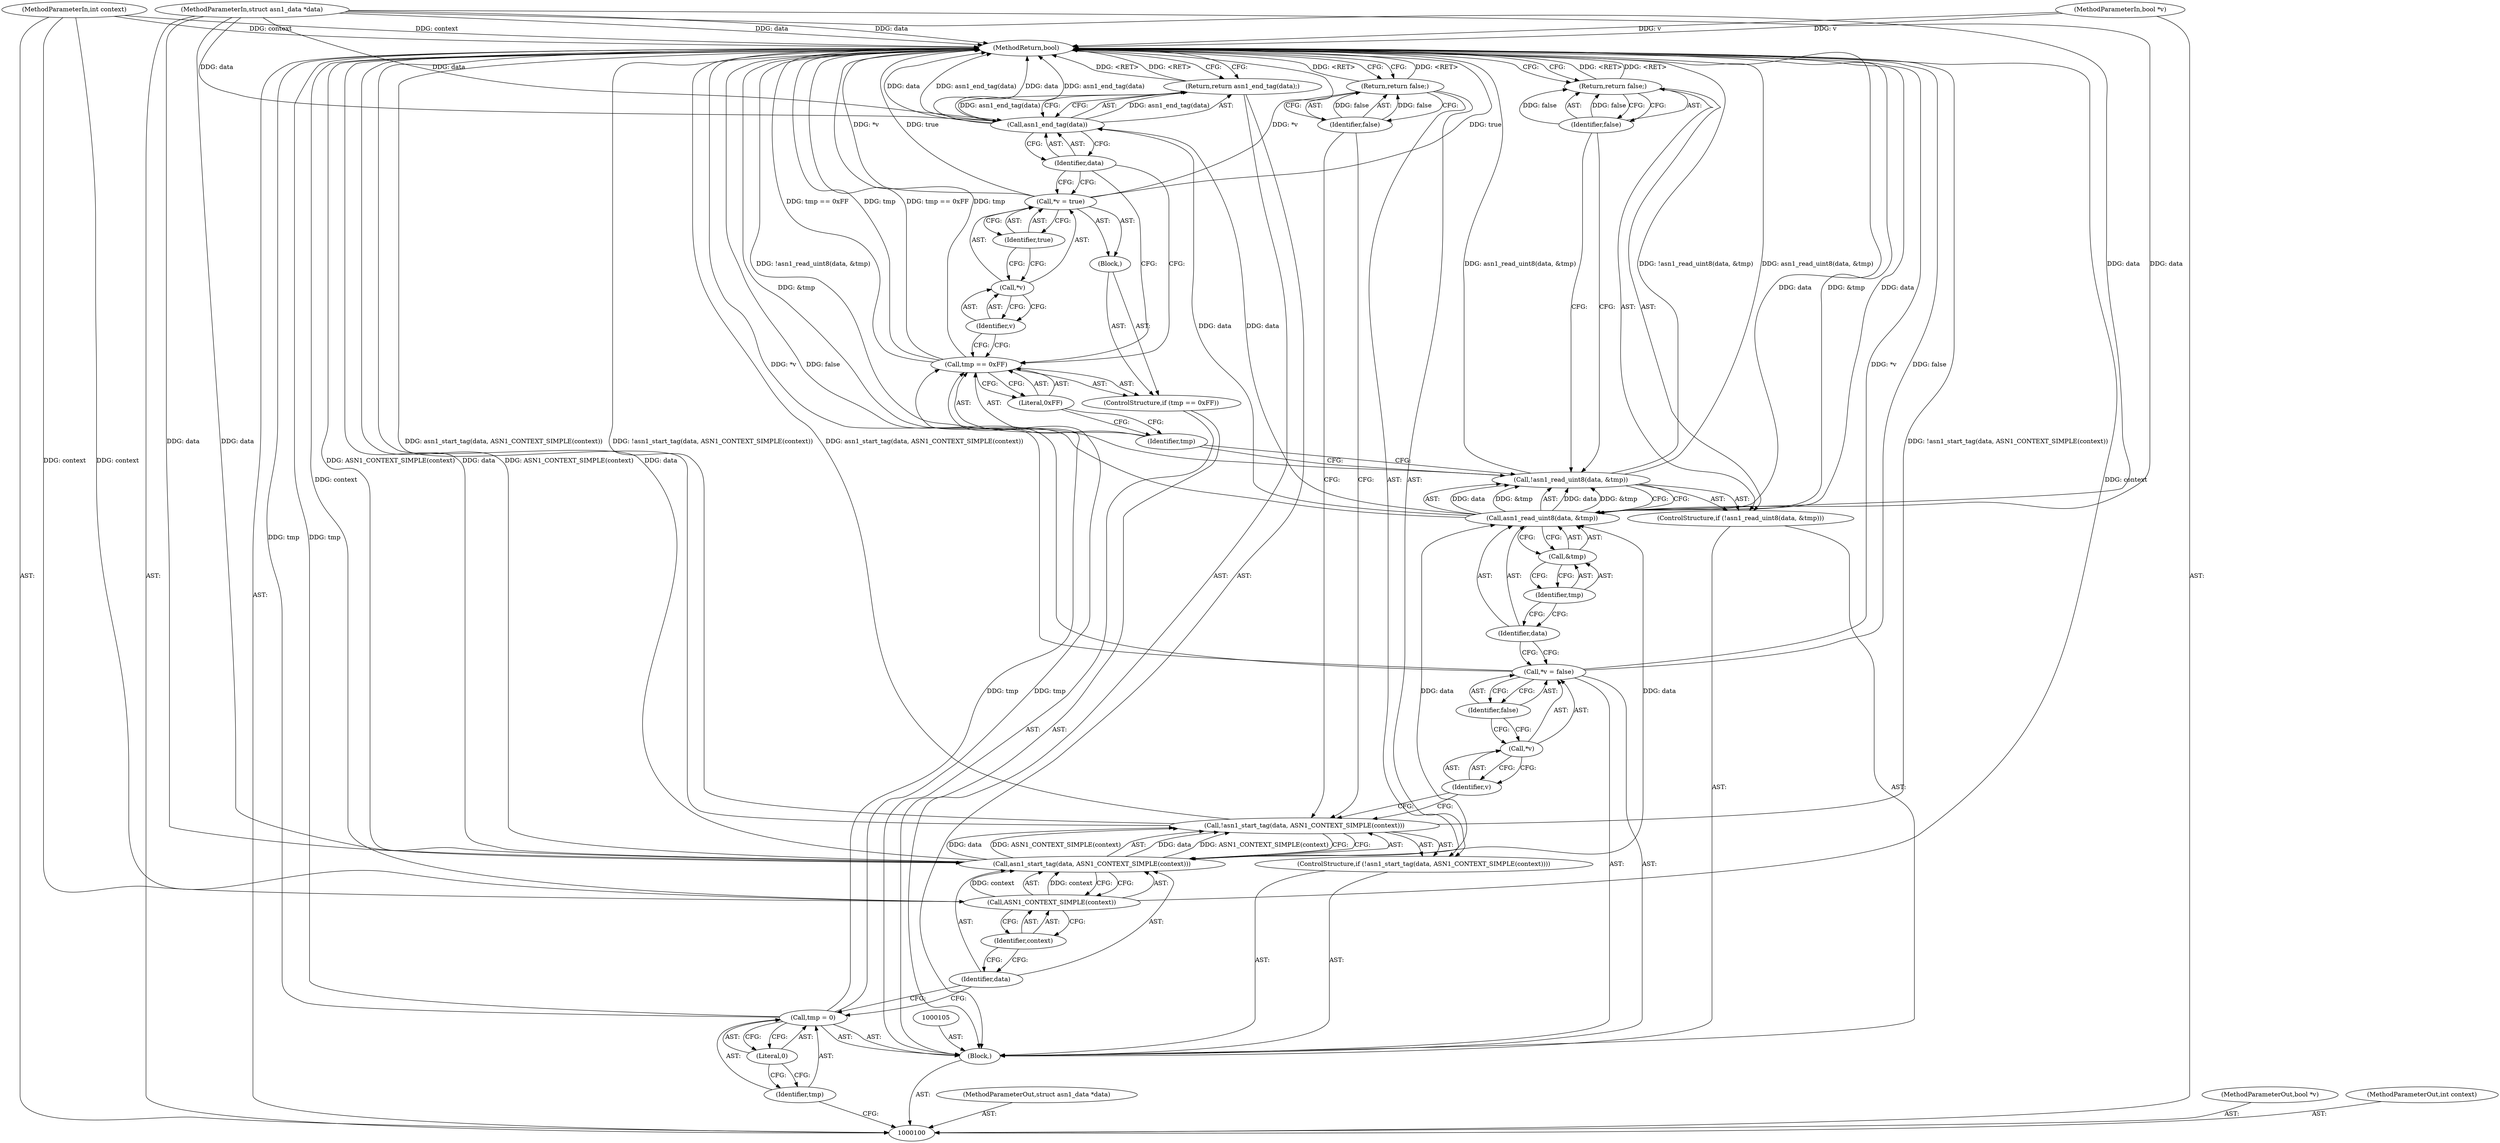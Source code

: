 digraph "0_samba_9d989c9dd7a5b92d0c5d65287935471b83b6e884_0" {
"1000141" [label="(MethodReturn,bool)"];
"1000101" [label="(MethodParameterIn,struct asn1_data *data)"];
"1000191" [label="(MethodParameterOut,struct asn1_data *data)"];
"1000102" [label="(MethodParameterIn,bool *v)"];
"1000192" [label="(MethodParameterOut,bool *v)"];
"1000103" [label="(MethodParameterIn,int context)"];
"1000193" [label="(MethodParameterOut,int context)"];
"1000139" [label="(Call,asn1_end_tag(data))"];
"1000140" [label="(Identifier,data)"];
"1000138" [label="(Return,return asn1_end_tag(data);)"];
"1000104" [label="(Block,)"];
"1000106" [label="(Call,tmp = 0)"];
"1000107" [label="(Identifier,tmp)"];
"1000108" [label="(Literal,0)"];
"1000110" [label="(Call,!asn1_start_tag(data, ASN1_CONTEXT_SIMPLE(context)))"];
"1000111" [label="(Call,asn1_start_tag(data, ASN1_CONTEXT_SIMPLE(context)))"];
"1000112" [label="(Identifier,data)"];
"1000113" [label="(Call,ASN1_CONTEXT_SIMPLE(context))"];
"1000114" [label="(Identifier,context)"];
"1000115" [label="(Return,return false;)"];
"1000109" [label="(ControlStructure,if (!asn1_start_tag(data, ASN1_CONTEXT_SIMPLE(context))))"];
"1000116" [label="(Identifier,false)"];
"1000120" [label="(Identifier,false)"];
"1000117" [label="(Call,*v = false)"];
"1000118" [label="(Call,*v)"];
"1000119" [label="(Identifier,v)"];
"1000122" [label="(Call,!asn1_read_uint8(data, &tmp))"];
"1000123" [label="(Call,asn1_read_uint8(data, &tmp))"];
"1000124" [label="(Identifier,data)"];
"1000125" [label="(Call,&tmp)"];
"1000126" [label="(Identifier,tmp)"];
"1000127" [label="(Return,return false;)"];
"1000128" [label="(Identifier,false)"];
"1000121" [label="(ControlStructure,if (!asn1_read_uint8(data, &tmp)))"];
"1000130" [label="(Call,tmp == 0xFF)"];
"1000131" [label="(Identifier,tmp)"];
"1000132" [label="(Literal,0xFF)"];
"1000133" [label="(Block,)"];
"1000129" [label="(ControlStructure,if (tmp == 0xFF))"];
"1000134" [label="(Call,*v = true)"];
"1000135" [label="(Call,*v)"];
"1000136" [label="(Identifier,v)"];
"1000137" [label="(Identifier,true)"];
"1000141" -> "1000100"  [label="AST: "];
"1000141" -> "1000115"  [label="CFG: "];
"1000141" -> "1000127"  [label="CFG: "];
"1000141" -> "1000138"  [label="CFG: "];
"1000127" -> "1000141"  [label="DDG: <RET>"];
"1000138" -> "1000141"  [label="DDG: <RET>"];
"1000130" -> "1000141"  [label="DDG: tmp == 0xFF"];
"1000130" -> "1000141"  [label="DDG: tmp"];
"1000123" -> "1000141"  [label="DDG: &tmp"];
"1000123" -> "1000141"  [label="DDG: data"];
"1000106" -> "1000141"  [label="DDG: tmp"];
"1000113" -> "1000141"  [label="DDG: context"];
"1000139" -> "1000141"  [label="DDG: data"];
"1000139" -> "1000141"  [label="DDG: asn1_end_tag(data)"];
"1000117" -> "1000141"  [label="DDG: *v"];
"1000117" -> "1000141"  [label="DDG: false"];
"1000122" -> "1000141"  [label="DDG: !asn1_read_uint8(data, &tmp)"];
"1000122" -> "1000141"  [label="DDG: asn1_read_uint8(data, &tmp)"];
"1000110" -> "1000141"  [label="DDG: asn1_start_tag(data, ASN1_CONTEXT_SIMPLE(context))"];
"1000110" -> "1000141"  [label="DDG: !asn1_start_tag(data, ASN1_CONTEXT_SIMPLE(context))"];
"1000103" -> "1000141"  [label="DDG: context"];
"1000102" -> "1000141"  [label="DDG: v"];
"1000111" -> "1000141"  [label="DDG: data"];
"1000111" -> "1000141"  [label="DDG: ASN1_CONTEXT_SIMPLE(context)"];
"1000134" -> "1000141"  [label="DDG: *v"];
"1000134" -> "1000141"  [label="DDG: true"];
"1000101" -> "1000141"  [label="DDG: data"];
"1000115" -> "1000141"  [label="DDG: <RET>"];
"1000101" -> "1000100"  [label="AST: "];
"1000101" -> "1000141"  [label="DDG: data"];
"1000101" -> "1000111"  [label="DDG: data"];
"1000101" -> "1000123"  [label="DDG: data"];
"1000101" -> "1000139"  [label="DDG: data"];
"1000191" -> "1000100"  [label="AST: "];
"1000102" -> "1000100"  [label="AST: "];
"1000102" -> "1000141"  [label="DDG: v"];
"1000192" -> "1000100"  [label="AST: "];
"1000103" -> "1000100"  [label="AST: "];
"1000103" -> "1000141"  [label="DDG: context"];
"1000103" -> "1000113"  [label="DDG: context"];
"1000193" -> "1000100"  [label="AST: "];
"1000139" -> "1000138"  [label="AST: "];
"1000139" -> "1000140"  [label="CFG: "];
"1000140" -> "1000139"  [label="AST: "];
"1000138" -> "1000139"  [label="CFG: "];
"1000139" -> "1000141"  [label="DDG: data"];
"1000139" -> "1000141"  [label="DDG: asn1_end_tag(data)"];
"1000139" -> "1000138"  [label="DDG: asn1_end_tag(data)"];
"1000123" -> "1000139"  [label="DDG: data"];
"1000101" -> "1000139"  [label="DDG: data"];
"1000140" -> "1000139"  [label="AST: "];
"1000140" -> "1000134"  [label="CFG: "];
"1000140" -> "1000130"  [label="CFG: "];
"1000139" -> "1000140"  [label="CFG: "];
"1000138" -> "1000104"  [label="AST: "];
"1000138" -> "1000139"  [label="CFG: "];
"1000139" -> "1000138"  [label="AST: "];
"1000141" -> "1000138"  [label="CFG: "];
"1000138" -> "1000141"  [label="DDG: <RET>"];
"1000139" -> "1000138"  [label="DDG: asn1_end_tag(data)"];
"1000104" -> "1000100"  [label="AST: "];
"1000105" -> "1000104"  [label="AST: "];
"1000106" -> "1000104"  [label="AST: "];
"1000109" -> "1000104"  [label="AST: "];
"1000117" -> "1000104"  [label="AST: "];
"1000121" -> "1000104"  [label="AST: "];
"1000129" -> "1000104"  [label="AST: "];
"1000138" -> "1000104"  [label="AST: "];
"1000106" -> "1000104"  [label="AST: "];
"1000106" -> "1000108"  [label="CFG: "];
"1000107" -> "1000106"  [label="AST: "];
"1000108" -> "1000106"  [label="AST: "];
"1000112" -> "1000106"  [label="CFG: "];
"1000106" -> "1000141"  [label="DDG: tmp"];
"1000106" -> "1000130"  [label="DDG: tmp"];
"1000107" -> "1000106"  [label="AST: "];
"1000107" -> "1000100"  [label="CFG: "];
"1000108" -> "1000107"  [label="CFG: "];
"1000108" -> "1000106"  [label="AST: "];
"1000108" -> "1000107"  [label="CFG: "];
"1000106" -> "1000108"  [label="CFG: "];
"1000110" -> "1000109"  [label="AST: "];
"1000110" -> "1000111"  [label="CFG: "];
"1000111" -> "1000110"  [label="AST: "];
"1000116" -> "1000110"  [label="CFG: "];
"1000119" -> "1000110"  [label="CFG: "];
"1000110" -> "1000141"  [label="DDG: asn1_start_tag(data, ASN1_CONTEXT_SIMPLE(context))"];
"1000110" -> "1000141"  [label="DDG: !asn1_start_tag(data, ASN1_CONTEXT_SIMPLE(context))"];
"1000111" -> "1000110"  [label="DDG: data"];
"1000111" -> "1000110"  [label="DDG: ASN1_CONTEXT_SIMPLE(context)"];
"1000111" -> "1000110"  [label="AST: "];
"1000111" -> "1000113"  [label="CFG: "];
"1000112" -> "1000111"  [label="AST: "];
"1000113" -> "1000111"  [label="AST: "];
"1000110" -> "1000111"  [label="CFG: "];
"1000111" -> "1000141"  [label="DDG: data"];
"1000111" -> "1000141"  [label="DDG: ASN1_CONTEXT_SIMPLE(context)"];
"1000111" -> "1000110"  [label="DDG: data"];
"1000111" -> "1000110"  [label="DDG: ASN1_CONTEXT_SIMPLE(context)"];
"1000101" -> "1000111"  [label="DDG: data"];
"1000113" -> "1000111"  [label="DDG: context"];
"1000111" -> "1000123"  [label="DDG: data"];
"1000112" -> "1000111"  [label="AST: "];
"1000112" -> "1000106"  [label="CFG: "];
"1000114" -> "1000112"  [label="CFG: "];
"1000113" -> "1000111"  [label="AST: "];
"1000113" -> "1000114"  [label="CFG: "];
"1000114" -> "1000113"  [label="AST: "];
"1000111" -> "1000113"  [label="CFG: "];
"1000113" -> "1000141"  [label="DDG: context"];
"1000113" -> "1000111"  [label="DDG: context"];
"1000103" -> "1000113"  [label="DDG: context"];
"1000114" -> "1000113"  [label="AST: "];
"1000114" -> "1000112"  [label="CFG: "];
"1000113" -> "1000114"  [label="CFG: "];
"1000115" -> "1000109"  [label="AST: "];
"1000115" -> "1000116"  [label="CFG: "];
"1000116" -> "1000115"  [label="AST: "];
"1000141" -> "1000115"  [label="CFG: "];
"1000115" -> "1000141"  [label="DDG: <RET>"];
"1000116" -> "1000115"  [label="DDG: false"];
"1000109" -> "1000104"  [label="AST: "];
"1000110" -> "1000109"  [label="AST: "];
"1000115" -> "1000109"  [label="AST: "];
"1000116" -> "1000115"  [label="AST: "];
"1000116" -> "1000110"  [label="CFG: "];
"1000115" -> "1000116"  [label="CFG: "];
"1000116" -> "1000115"  [label="DDG: false"];
"1000120" -> "1000117"  [label="AST: "];
"1000120" -> "1000118"  [label="CFG: "];
"1000117" -> "1000120"  [label="CFG: "];
"1000117" -> "1000104"  [label="AST: "];
"1000117" -> "1000120"  [label="CFG: "];
"1000118" -> "1000117"  [label="AST: "];
"1000120" -> "1000117"  [label="AST: "];
"1000124" -> "1000117"  [label="CFG: "];
"1000117" -> "1000141"  [label="DDG: *v"];
"1000117" -> "1000141"  [label="DDG: false"];
"1000118" -> "1000117"  [label="AST: "];
"1000118" -> "1000119"  [label="CFG: "];
"1000119" -> "1000118"  [label="AST: "];
"1000120" -> "1000118"  [label="CFG: "];
"1000119" -> "1000118"  [label="AST: "];
"1000119" -> "1000110"  [label="CFG: "];
"1000118" -> "1000119"  [label="CFG: "];
"1000122" -> "1000121"  [label="AST: "];
"1000122" -> "1000123"  [label="CFG: "];
"1000123" -> "1000122"  [label="AST: "];
"1000128" -> "1000122"  [label="CFG: "];
"1000131" -> "1000122"  [label="CFG: "];
"1000122" -> "1000141"  [label="DDG: !asn1_read_uint8(data, &tmp)"];
"1000122" -> "1000141"  [label="DDG: asn1_read_uint8(data, &tmp)"];
"1000123" -> "1000122"  [label="DDG: data"];
"1000123" -> "1000122"  [label="DDG: &tmp"];
"1000123" -> "1000122"  [label="AST: "];
"1000123" -> "1000125"  [label="CFG: "];
"1000124" -> "1000123"  [label="AST: "];
"1000125" -> "1000123"  [label="AST: "];
"1000122" -> "1000123"  [label="CFG: "];
"1000123" -> "1000141"  [label="DDG: &tmp"];
"1000123" -> "1000141"  [label="DDG: data"];
"1000123" -> "1000122"  [label="DDG: data"];
"1000123" -> "1000122"  [label="DDG: &tmp"];
"1000111" -> "1000123"  [label="DDG: data"];
"1000101" -> "1000123"  [label="DDG: data"];
"1000123" -> "1000139"  [label="DDG: data"];
"1000124" -> "1000123"  [label="AST: "];
"1000124" -> "1000117"  [label="CFG: "];
"1000126" -> "1000124"  [label="CFG: "];
"1000125" -> "1000123"  [label="AST: "];
"1000125" -> "1000126"  [label="CFG: "];
"1000126" -> "1000125"  [label="AST: "];
"1000123" -> "1000125"  [label="CFG: "];
"1000126" -> "1000125"  [label="AST: "];
"1000126" -> "1000124"  [label="CFG: "];
"1000125" -> "1000126"  [label="CFG: "];
"1000127" -> "1000121"  [label="AST: "];
"1000127" -> "1000128"  [label="CFG: "];
"1000128" -> "1000127"  [label="AST: "];
"1000141" -> "1000127"  [label="CFG: "];
"1000127" -> "1000141"  [label="DDG: <RET>"];
"1000128" -> "1000127"  [label="DDG: false"];
"1000128" -> "1000127"  [label="AST: "];
"1000128" -> "1000122"  [label="CFG: "];
"1000127" -> "1000128"  [label="CFG: "];
"1000128" -> "1000127"  [label="DDG: false"];
"1000121" -> "1000104"  [label="AST: "];
"1000122" -> "1000121"  [label="AST: "];
"1000127" -> "1000121"  [label="AST: "];
"1000130" -> "1000129"  [label="AST: "];
"1000130" -> "1000132"  [label="CFG: "];
"1000131" -> "1000130"  [label="AST: "];
"1000132" -> "1000130"  [label="AST: "];
"1000136" -> "1000130"  [label="CFG: "];
"1000140" -> "1000130"  [label="CFG: "];
"1000130" -> "1000141"  [label="DDG: tmp == 0xFF"];
"1000130" -> "1000141"  [label="DDG: tmp"];
"1000106" -> "1000130"  [label="DDG: tmp"];
"1000131" -> "1000130"  [label="AST: "];
"1000131" -> "1000122"  [label="CFG: "];
"1000132" -> "1000131"  [label="CFG: "];
"1000132" -> "1000130"  [label="AST: "];
"1000132" -> "1000131"  [label="CFG: "];
"1000130" -> "1000132"  [label="CFG: "];
"1000133" -> "1000129"  [label="AST: "];
"1000134" -> "1000133"  [label="AST: "];
"1000129" -> "1000104"  [label="AST: "];
"1000130" -> "1000129"  [label="AST: "];
"1000133" -> "1000129"  [label="AST: "];
"1000134" -> "1000133"  [label="AST: "];
"1000134" -> "1000137"  [label="CFG: "];
"1000135" -> "1000134"  [label="AST: "];
"1000137" -> "1000134"  [label="AST: "];
"1000140" -> "1000134"  [label="CFG: "];
"1000134" -> "1000141"  [label="DDG: *v"];
"1000134" -> "1000141"  [label="DDG: true"];
"1000135" -> "1000134"  [label="AST: "];
"1000135" -> "1000136"  [label="CFG: "];
"1000136" -> "1000135"  [label="AST: "];
"1000137" -> "1000135"  [label="CFG: "];
"1000136" -> "1000135"  [label="AST: "];
"1000136" -> "1000130"  [label="CFG: "];
"1000135" -> "1000136"  [label="CFG: "];
"1000137" -> "1000134"  [label="AST: "];
"1000137" -> "1000135"  [label="CFG: "];
"1000134" -> "1000137"  [label="CFG: "];
}
